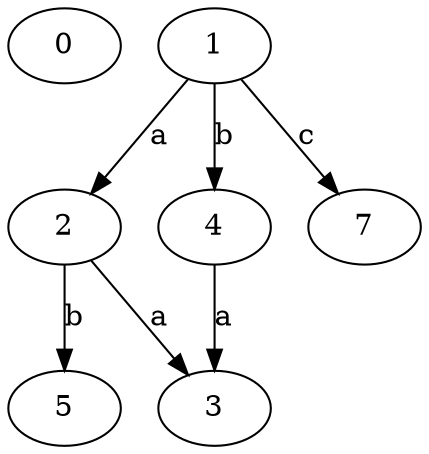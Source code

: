 strict digraph  {
0;
1;
2;
3;
4;
5;
7;
1 -> 2  [label=a];
1 -> 4  [label=b];
1 -> 7  [label=c];
2 -> 3  [label=a];
2 -> 5  [label=b];
4 -> 3  [label=a];
}
